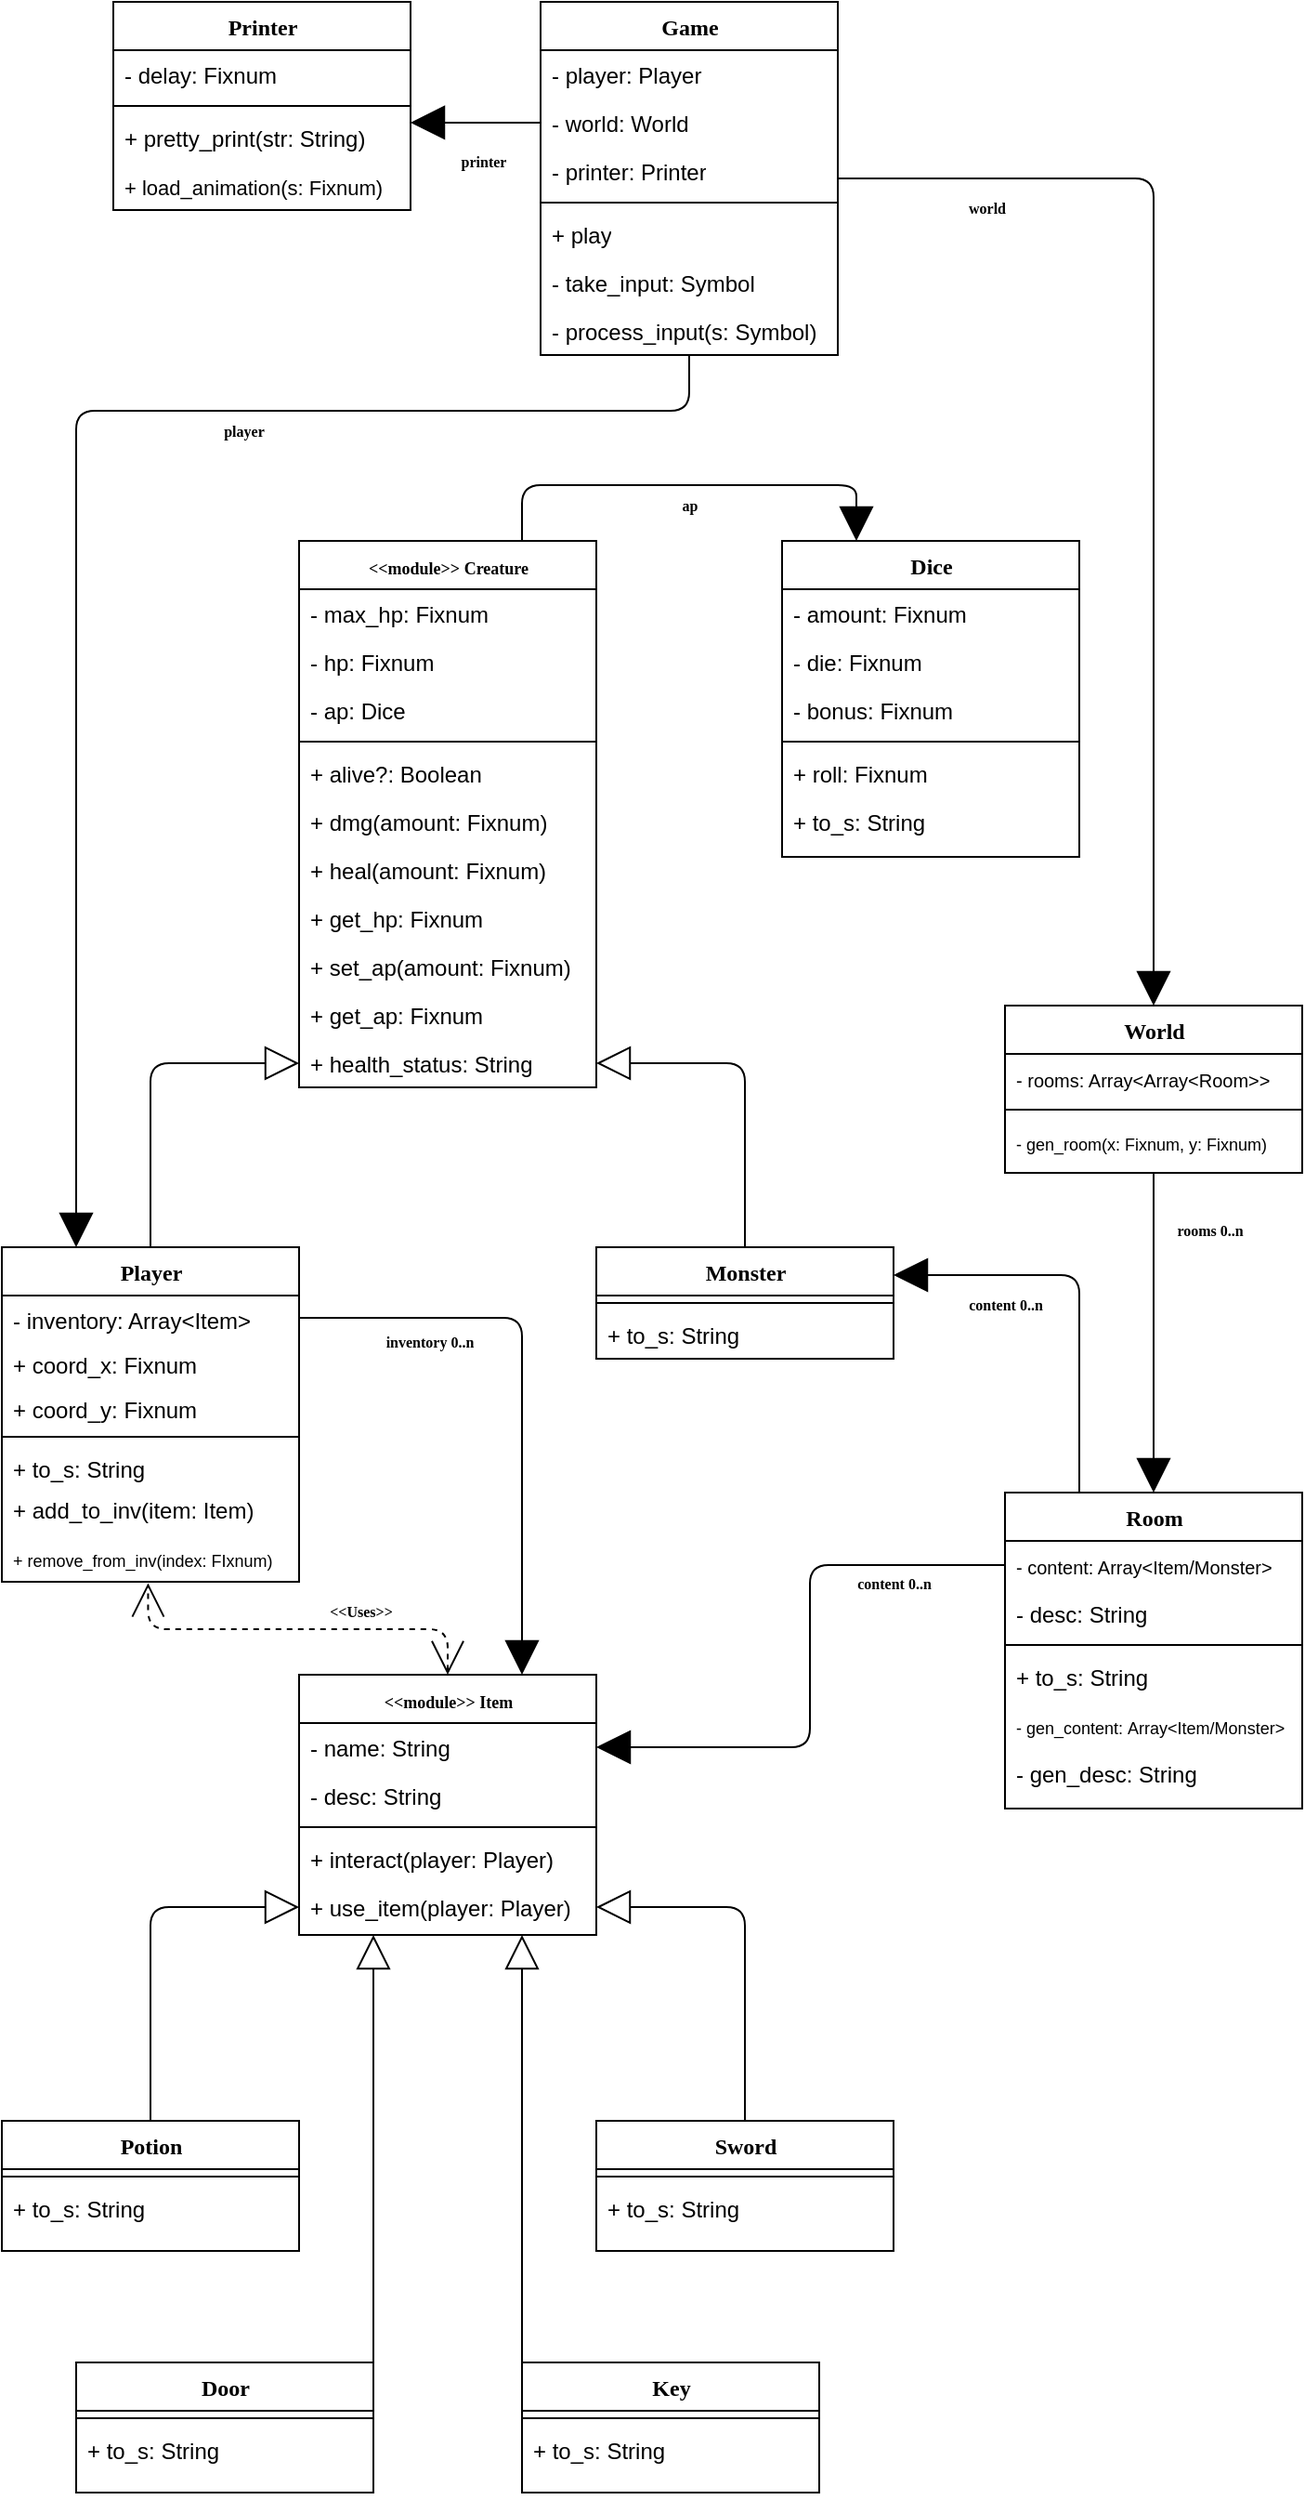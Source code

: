 <mxfile version="14.7.3" type="device"><diagram name="Page-1" id="9f46799a-70d6-7492-0946-bef42562c5a5"><mxGraphModel dx="716" dy="397" grid="1" gridSize="10" guides="1" tooltips="1" connect="1" arrows="1" fold="1" page="1" pageScale="1" pageWidth="1100" pageHeight="850" background="none" math="0" shadow="0"><root><mxCell id="0"/><mxCell id="1" parent="0"/><mxCell id="byfzOSUpxjj3p3bPX52r-161" value="&lt;font style=&quot;font-size: 8px&quot;&gt;&lt;b&gt;ap&lt;/b&gt;&lt;/font&gt;" style="edgeStyle=orthogonalEdgeStyle;orthogonalLoop=1;jettySize=auto;html=1;exitX=0.75;exitY=0;exitDx=0;exitDy=0;entryX=0.25;entryY=0;entryDx=0;entryDy=0;labelBackgroundColor=none;fontFamily=Verdana;fontSize=12;startFill=0;endArrow=block;endFill=1;startSize=8;endSize=16;" edge="1" parent="1" source="byfzOSUpxjj3p3bPX52r-2" target="byfzOSUpxjj3p3bPX52r-99"><mxGeometry y="-10" relative="1" as="geometry"><mxPoint as="offset"/></mxGeometry></mxCell><mxCell id="byfzOSUpxjj3p3bPX52r-2" value="&lt;font style=&quot;font-size: 9px&quot;&gt;&amp;lt;&amp;lt;module&amp;gt;&amp;gt; Creature&lt;/font&gt;" style="swimlane;html=1;fontStyle=1;align=center;verticalAlign=top;childLayout=stackLayout;horizontal=1;startSize=26;horizontalStack=0;resizeParent=1;resizeLast=0;collapsible=1;marginBottom=0;swimlaneFillColor=#ffffff;rounded=0;shadow=0;comic=0;labelBackgroundColor=none;strokeWidth=1;fillColor=none;fontFamily=Verdana;fontSize=12" vertex="1" parent="1"><mxGeometry x="370" y="890" width="160" height="294" as="geometry"><mxRectangle x="370" y="890" width="120" height="30" as="alternateBounds"/></mxGeometry></mxCell><mxCell id="byfzOSUpxjj3p3bPX52r-3" value="- max_hp: Fixnum" style="text;html=1;strokeColor=none;fillColor=none;align=left;verticalAlign=top;spacingLeft=4;spacingRight=4;whiteSpace=wrap;overflow=hidden;rotatable=0;points=[[0,0.5],[1,0.5]];portConstraint=eastwest;" vertex="1" parent="byfzOSUpxjj3p3bPX52r-2"><mxGeometry y="26" width="160" height="26" as="geometry"/></mxCell><mxCell id="byfzOSUpxjj3p3bPX52r-4" value="- hp: Fixnum" style="text;html=1;strokeColor=none;fillColor=none;align=left;verticalAlign=top;spacingLeft=4;spacingRight=4;whiteSpace=wrap;overflow=hidden;rotatable=0;points=[[0,0.5],[1,0.5]];portConstraint=eastwest;" vertex="1" parent="byfzOSUpxjj3p3bPX52r-2"><mxGeometry y="52" width="160" height="26" as="geometry"/></mxCell><mxCell id="byfzOSUpxjj3p3bPX52r-11" value="- ap: Dice" style="text;html=1;strokeColor=none;fillColor=none;align=left;verticalAlign=top;spacingLeft=4;spacingRight=4;whiteSpace=wrap;overflow=hidden;rotatable=0;points=[[0,0.5],[1,0.5]];portConstraint=eastwest;" vertex="1" parent="byfzOSUpxjj3p3bPX52r-2"><mxGeometry y="78" width="160" height="26" as="geometry"/></mxCell><mxCell id="byfzOSUpxjj3p3bPX52r-5" value="" style="line;html=1;strokeWidth=1;fillColor=none;align=left;verticalAlign=middle;spacingTop=-1;spacingLeft=3;spacingRight=3;rotatable=0;labelPosition=right;points=[];portConstraint=eastwest;" vertex="1" parent="byfzOSUpxjj3p3bPX52r-2"><mxGeometry y="104" width="160" height="8" as="geometry"/></mxCell><mxCell id="byfzOSUpxjj3p3bPX52r-6" value="+ alive?: Boolean" style="text;html=1;strokeColor=none;fillColor=none;align=left;verticalAlign=top;spacingLeft=4;spacingRight=4;whiteSpace=wrap;overflow=hidden;rotatable=0;points=[[0,0.5],[1,0.5]];portConstraint=eastwest;" vertex="1" parent="byfzOSUpxjj3p3bPX52r-2"><mxGeometry y="112" width="160" height="26" as="geometry"/></mxCell><mxCell id="byfzOSUpxjj3p3bPX52r-7" value="+ dmg(amount: Fixnum)" style="text;html=1;strokeColor=none;fillColor=none;align=left;verticalAlign=top;spacingLeft=4;spacingRight=4;whiteSpace=wrap;overflow=hidden;rotatable=0;points=[[0,0.5],[1,0.5]];portConstraint=eastwest;" vertex="1" parent="byfzOSUpxjj3p3bPX52r-2"><mxGeometry y="138" width="160" height="26" as="geometry"/></mxCell><mxCell id="byfzOSUpxjj3p3bPX52r-12" value="+ heal(amount: Fixnum)" style="text;html=1;strokeColor=none;fillColor=none;align=left;verticalAlign=top;spacingLeft=4;spacingRight=4;whiteSpace=wrap;overflow=hidden;rotatable=0;points=[[0,0.5],[1,0.5]];portConstraint=eastwest;" vertex="1" parent="byfzOSUpxjj3p3bPX52r-2"><mxGeometry y="164" width="160" height="26" as="geometry"/></mxCell><mxCell id="byfzOSUpxjj3p3bPX52r-13" value="+ get_hp: Fixnum" style="text;html=1;strokeColor=none;fillColor=none;align=left;verticalAlign=top;spacingLeft=4;spacingRight=4;whiteSpace=wrap;overflow=hidden;rotatable=0;points=[[0,0.5],[1,0.5]];portConstraint=eastwest;" vertex="1" parent="byfzOSUpxjj3p3bPX52r-2"><mxGeometry y="190" width="160" height="26" as="geometry"/></mxCell><mxCell id="byfzOSUpxjj3p3bPX52r-14" value="+ set_ap(amount: Fixnum)" style="text;html=1;strokeColor=none;fillColor=none;align=left;verticalAlign=top;spacingLeft=4;spacingRight=4;whiteSpace=wrap;overflow=hidden;rotatable=0;points=[[0,0.5],[1,0.5]];portConstraint=eastwest;" vertex="1" parent="byfzOSUpxjj3p3bPX52r-2"><mxGeometry y="216" width="160" height="26" as="geometry"/></mxCell><mxCell id="byfzOSUpxjj3p3bPX52r-15" value="+ get_ap: Fixnum" style="text;html=1;strokeColor=none;fillColor=none;align=left;verticalAlign=top;spacingLeft=4;spacingRight=4;whiteSpace=wrap;overflow=hidden;rotatable=0;points=[[0,0.5],[1,0.5]];portConstraint=eastwest;" vertex="1" parent="byfzOSUpxjj3p3bPX52r-2"><mxGeometry y="242" width="160" height="26" as="geometry"/></mxCell><mxCell id="byfzOSUpxjj3p3bPX52r-16" value="+ health_status: String" style="text;html=1;strokeColor=none;fillColor=none;align=left;verticalAlign=top;spacingLeft=4;spacingRight=4;whiteSpace=wrap;overflow=hidden;rotatable=0;points=[[0,0.5],[1,0.5]];portConstraint=eastwest;" vertex="1" parent="byfzOSUpxjj3p3bPX52r-2"><mxGeometry y="268" width="160" height="26" as="geometry"/></mxCell><mxCell id="byfzOSUpxjj3p3bPX52r-54" style="edgeStyle=orthogonalEdgeStyle;orthogonalLoop=1;jettySize=auto;html=1;exitX=0.5;exitY=0;exitDx=0;exitDy=0;entryX=0;entryY=0.5;entryDx=0;entryDy=0;labelBackgroundColor=none;fontFamily=Verdana;fontSize=12;startFill=0;endArrow=block;endFill=0;startSize=8;endSize=16;" edge="1" parent="1" source="byfzOSUpxjj3p3bPX52r-44" target="byfzOSUpxjj3p3bPX52r-16"><mxGeometry relative="1" as="geometry"/></mxCell><mxCell id="byfzOSUpxjj3p3bPX52r-44" value="Player" style="swimlane;html=1;fontStyle=1;align=center;verticalAlign=top;childLayout=stackLayout;horizontal=1;startSize=26;horizontalStack=0;resizeParent=1;resizeLast=0;collapsible=1;marginBottom=0;swimlaneFillColor=#ffffff;rounded=0;shadow=0;comic=0;labelBackgroundColor=none;strokeWidth=1;fillColor=none;fontFamily=Verdana;fontSize=12" vertex="1" parent="1"><mxGeometry x="210" y="1270" width="160" height="180" as="geometry"><mxRectangle x="210" y="1270" width="110" height="26" as="alternateBounds"/></mxGeometry></mxCell><mxCell id="byfzOSUpxjj3p3bPX52r-95" value="- inventory: Array&amp;lt;Item&amp;gt;" style="text;html=1;strokeColor=none;fillColor=none;align=left;verticalAlign=top;spacingLeft=4;spacingRight=4;whiteSpace=wrap;overflow=hidden;rotatable=0;points=[[0,0.5],[1,0.5]];portConstraint=eastwest;" vertex="1" parent="byfzOSUpxjj3p3bPX52r-44"><mxGeometry y="26" width="160" height="24" as="geometry"/></mxCell><mxCell id="byfzOSUpxjj3p3bPX52r-150" value="+ coord_x: Fixnum" style="text;html=1;strokeColor=none;fillColor=none;align=left;verticalAlign=top;spacingLeft=4;spacingRight=4;whiteSpace=wrap;overflow=hidden;rotatable=0;points=[[0,0.5],[1,0.5]];portConstraint=eastwest;" vertex="1" parent="byfzOSUpxjj3p3bPX52r-44"><mxGeometry y="50" width="160" height="24" as="geometry"/></mxCell><mxCell id="byfzOSUpxjj3p3bPX52r-151" value="+ coord_y: Fixnum" style="text;html=1;strokeColor=none;fillColor=none;align=left;verticalAlign=top;spacingLeft=4;spacingRight=4;whiteSpace=wrap;overflow=hidden;rotatable=0;points=[[0,0.5],[1,0.5]];portConstraint=eastwest;" vertex="1" parent="byfzOSUpxjj3p3bPX52r-44"><mxGeometry y="74" width="160" height="24" as="geometry"/></mxCell><mxCell id="byfzOSUpxjj3p3bPX52r-49" value="" style="line;html=1;strokeWidth=1;fillColor=none;align=left;verticalAlign=middle;spacingTop=-1;spacingLeft=3;spacingRight=3;rotatable=0;labelPosition=right;points=[];portConstraint=eastwest;" vertex="1" parent="byfzOSUpxjj3p3bPX52r-44"><mxGeometry y="98" width="160" height="8" as="geometry"/></mxCell><mxCell id="byfzOSUpxjj3p3bPX52r-50" value="+ to_s: String" style="text;html=1;strokeColor=none;fillColor=none;align=left;verticalAlign=top;spacingLeft=4;spacingRight=4;whiteSpace=wrap;overflow=hidden;rotatable=0;points=[[0,0.5],[1,0.5]];portConstraint=eastwest;" vertex="1" parent="byfzOSUpxjj3p3bPX52r-44"><mxGeometry y="106" width="160" height="22" as="geometry"/></mxCell><mxCell id="byfzOSUpxjj3p3bPX52r-93" value="+ add_to_inv(item: Item)" style="text;html=1;strokeColor=none;fillColor=none;align=left;verticalAlign=top;spacingLeft=4;spacingRight=4;whiteSpace=wrap;overflow=hidden;rotatable=0;points=[[0,0.5],[1,0.5]];portConstraint=eastwest;" vertex="1" parent="byfzOSUpxjj3p3bPX52r-44"><mxGeometry y="128" width="160" height="26" as="geometry"/></mxCell><mxCell id="byfzOSUpxjj3p3bPX52r-96" value="&lt;font style=&quot;font-size: 9px&quot;&gt;+ remove_from_inv(index: FIxnum)&lt;/font&gt;" style="text;html=1;strokeColor=none;fillColor=none;align=left;verticalAlign=top;spacingLeft=4;spacingRight=4;whiteSpace=wrap;overflow=hidden;rotatable=0;points=[[0,0.5],[1,0.5]];portConstraint=eastwest;" vertex="1" parent="byfzOSUpxjj3p3bPX52r-44"><mxGeometry y="154" width="160" height="26" as="geometry"/></mxCell><mxCell id="byfzOSUpxjj3p3bPX52r-56" style="edgeStyle=orthogonalEdgeStyle;orthogonalLoop=1;jettySize=auto;html=1;exitX=0.5;exitY=0;exitDx=0;exitDy=0;entryX=1;entryY=0.5;entryDx=0;entryDy=0;labelBackgroundColor=none;fontFamily=Verdana;fontSize=12;startFill=0;endArrow=block;endFill=0;startSize=8;endSize=16;" edge="1" parent="1" source="byfzOSUpxjj3p3bPX52r-51" target="byfzOSUpxjj3p3bPX52r-16"><mxGeometry relative="1" as="geometry"/></mxCell><mxCell id="byfzOSUpxjj3p3bPX52r-51" value="Monster" style="swimlane;html=1;fontStyle=1;align=center;verticalAlign=top;childLayout=stackLayout;horizontal=1;startSize=26;horizontalStack=0;resizeParent=1;resizeLast=0;collapsible=1;marginBottom=0;swimlaneFillColor=#ffffff;rounded=0;shadow=0;comic=0;labelBackgroundColor=none;strokeWidth=1;fillColor=none;fontFamily=Verdana;fontSize=12" vertex="1" parent="1"><mxGeometry x="530" y="1270" width="160" height="60" as="geometry"><mxRectangle x="530" y="1270" width="110" height="26" as="alternateBounds"/></mxGeometry></mxCell><mxCell id="byfzOSUpxjj3p3bPX52r-52" value="" style="line;html=1;strokeWidth=1;fillColor=none;align=left;verticalAlign=middle;spacingTop=-1;spacingLeft=3;spacingRight=3;rotatable=0;labelPosition=right;points=[];portConstraint=eastwest;" vertex="1" parent="byfzOSUpxjj3p3bPX52r-51"><mxGeometry y="26" width="160" height="8" as="geometry"/></mxCell><mxCell id="byfzOSUpxjj3p3bPX52r-53" value="+ to_s: String" style="text;html=1;strokeColor=none;fillColor=none;align=left;verticalAlign=top;spacingLeft=4;spacingRight=4;whiteSpace=wrap;overflow=hidden;rotatable=0;points=[[0,0.5],[1,0.5]];portConstraint=eastwest;" vertex="1" parent="byfzOSUpxjj3p3bPX52r-51"><mxGeometry y="34" width="160" height="26" as="geometry"/></mxCell><mxCell id="byfzOSUpxjj3p3bPX52r-98" value="&lt;b&gt;&lt;font style=&quot;font-size: 8px&quot;&gt;&amp;lt;&amp;lt;Uses&amp;gt;&amp;gt;&lt;/font&gt;&lt;/b&gt;" style="edgeStyle=elbowEdgeStyle;orthogonalLoop=1;jettySize=auto;elbow=vertical;html=1;exitX=0.5;exitY=0;exitDx=0;exitDy=0;entryX=0.492;entryY=1.027;entryDx=0;entryDy=0;entryPerimeter=0;dashed=1;labelBackgroundColor=none;fontFamily=Verdana;fontSize=12;startArrow=open;startFill=0;endArrow=open;endFill=0;startSize=16;endSize=16;" edge="1" parent="1" source="byfzOSUpxjj3p3bPX52r-58" target="byfzOSUpxjj3p3bPX52r-96"><mxGeometry x="-0.314" y="-11" relative="1" as="geometry"><mxPoint as="offset"/></mxGeometry></mxCell><mxCell id="byfzOSUpxjj3p3bPX52r-58" value="&lt;font style=&quot;font-size: 9px&quot;&gt;&amp;lt;&amp;lt;module&amp;gt;&amp;gt; Item&lt;/font&gt;" style="swimlane;html=1;fontStyle=1;align=center;verticalAlign=top;childLayout=stackLayout;horizontal=1;startSize=26;horizontalStack=0;resizeParent=1;resizeLast=0;collapsible=1;marginBottom=0;swimlaneFillColor=#ffffff;rounded=0;shadow=0;comic=0;labelBackgroundColor=none;strokeWidth=1;fillColor=none;fontFamily=Verdana;fontSize=12" vertex="1" parent="1"><mxGeometry x="370" y="1500" width="160" height="140" as="geometry"><mxRectangle x="370" y="1500" width="120" height="30" as="alternateBounds"/></mxGeometry></mxCell><mxCell id="byfzOSUpxjj3p3bPX52r-59" value="- name: String" style="text;html=1;strokeColor=none;fillColor=none;align=left;verticalAlign=top;spacingLeft=4;spacingRight=4;whiteSpace=wrap;overflow=hidden;rotatable=0;points=[[0,0.5],[1,0.5]];portConstraint=eastwest;" vertex="1" parent="byfzOSUpxjj3p3bPX52r-58"><mxGeometry y="26" width="160" height="26" as="geometry"/></mxCell><mxCell id="byfzOSUpxjj3p3bPX52r-60" value="- desc: String" style="text;html=1;strokeColor=none;fillColor=none;align=left;verticalAlign=top;spacingLeft=4;spacingRight=4;whiteSpace=wrap;overflow=hidden;rotatable=0;points=[[0,0.5],[1,0.5]];portConstraint=eastwest;" vertex="1" parent="byfzOSUpxjj3p3bPX52r-58"><mxGeometry y="52" width="160" height="26" as="geometry"/></mxCell><mxCell id="byfzOSUpxjj3p3bPX52r-62" value="" style="line;html=1;strokeWidth=1;fillColor=none;align=left;verticalAlign=middle;spacingTop=-1;spacingLeft=3;spacingRight=3;rotatable=0;labelPosition=right;points=[];portConstraint=eastwest;" vertex="1" parent="byfzOSUpxjj3p3bPX52r-58"><mxGeometry y="78" width="160" height="8" as="geometry"/></mxCell><mxCell id="byfzOSUpxjj3p3bPX52r-63" value="+ interact(player: Player)" style="text;html=1;strokeColor=none;fillColor=none;align=left;verticalAlign=top;spacingLeft=4;spacingRight=4;whiteSpace=wrap;overflow=hidden;rotatable=0;points=[[0,0.5],[1,0.5]];portConstraint=eastwest;" vertex="1" parent="byfzOSUpxjj3p3bPX52r-58"><mxGeometry y="86" width="160" height="26" as="geometry"/></mxCell><mxCell id="byfzOSUpxjj3p3bPX52r-64" value="+ use_item(player: Player)" style="text;html=1;strokeColor=none;fillColor=none;align=left;verticalAlign=top;spacingLeft=4;spacingRight=4;whiteSpace=wrap;overflow=hidden;rotatable=0;points=[[0,0.5],[1,0.5]];portConstraint=eastwest;" vertex="1" parent="byfzOSUpxjj3p3bPX52r-58"><mxGeometry y="112" width="160" height="26" as="geometry"/></mxCell><mxCell id="byfzOSUpxjj3p3bPX52r-79" style="edgeStyle=orthogonalEdgeStyle;orthogonalLoop=1;jettySize=auto;html=1;exitX=0.5;exitY=0;exitDx=0;exitDy=0;entryX=0;entryY=0.5;entryDx=0;entryDy=0;labelBackgroundColor=none;fontFamily=Verdana;fontSize=12;startFill=0;endArrow=block;endFill=0;startSize=8;endSize=16;" edge="1" parent="1" source="byfzOSUpxjj3p3bPX52r-71" target="byfzOSUpxjj3p3bPX52r-64"><mxGeometry relative="1" as="geometry"/></mxCell><mxCell id="byfzOSUpxjj3p3bPX52r-71" value="Potion" style="swimlane;html=1;fontStyle=1;align=center;verticalAlign=top;childLayout=stackLayout;horizontal=1;startSize=26;horizontalStack=0;resizeParent=1;resizeLast=0;collapsible=1;marginBottom=0;swimlaneFillColor=#ffffff;rounded=0;shadow=0;comic=0;labelBackgroundColor=none;strokeWidth=1;fillColor=none;fontFamily=Verdana;fontSize=12" vertex="1" parent="1"><mxGeometry x="210" y="1740" width="160" height="70" as="geometry"><mxRectangle x="210" y="1740" width="110" height="26" as="alternateBounds"/></mxGeometry></mxCell><mxCell id="byfzOSUpxjj3p3bPX52r-72" value="" style="line;html=1;strokeWidth=1;fillColor=none;align=left;verticalAlign=middle;spacingTop=-1;spacingLeft=3;spacingRight=3;rotatable=0;labelPosition=right;points=[];portConstraint=eastwest;" vertex="1" parent="byfzOSUpxjj3p3bPX52r-71"><mxGeometry y="26" width="160" height="8" as="geometry"/></mxCell><mxCell id="byfzOSUpxjj3p3bPX52r-73" value="+ to_s: String" style="text;html=1;strokeColor=none;fillColor=none;align=left;verticalAlign=top;spacingLeft=4;spacingRight=4;whiteSpace=wrap;overflow=hidden;rotatable=0;points=[[0,0.5],[1,0.5]];portConstraint=eastwest;" vertex="1" parent="byfzOSUpxjj3p3bPX52r-71"><mxGeometry y="34" width="160" height="36" as="geometry"/></mxCell><mxCell id="byfzOSUpxjj3p3bPX52r-80" style="edgeStyle=orthogonalEdgeStyle;orthogonalLoop=1;jettySize=auto;html=1;exitX=0.5;exitY=0;exitDx=0;exitDy=0;entryX=1;entryY=0.5;entryDx=0;entryDy=0;labelBackgroundColor=none;fontFamily=Verdana;fontSize=12;startFill=0;endArrow=block;endFill=0;startSize=8;endSize=16;" edge="1" parent="1" source="byfzOSUpxjj3p3bPX52r-75" target="byfzOSUpxjj3p3bPX52r-64"><mxGeometry relative="1" as="geometry"/></mxCell><mxCell id="byfzOSUpxjj3p3bPX52r-75" value="Sword" style="swimlane;html=1;fontStyle=1;align=center;verticalAlign=top;childLayout=stackLayout;horizontal=1;startSize=26;horizontalStack=0;resizeParent=1;resizeLast=0;collapsible=1;marginBottom=0;swimlaneFillColor=#ffffff;rounded=0;shadow=0;comic=0;labelBackgroundColor=none;strokeWidth=1;fillColor=none;fontFamily=Verdana;fontSize=12" vertex="1" parent="1"><mxGeometry x="530" y="1740" width="160" height="70" as="geometry"><mxRectangle x="530" y="1740" width="110" height="26" as="alternateBounds"/></mxGeometry></mxCell><mxCell id="byfzOSUpxjj3p3bPX52r-76" value="" style="line;html=1;strokeWidth=1;fillColor=none;align=left;verticalAlign=middle;spacingTop=-1;spacingLeft=3;spacingRight=3;rotatable=0;labelPosition=right;points=[];portConstraint=eastwest;" vertex="1" parent="byfzOSUpxjj3p3bPX52r-75"><mxGeometry y="26" width="160" height="8" as="geometry"/></mxCell><mxCell id="byfzOSUpxjj3p3bPX52r-77" value="+ to_s: String" style="text;html=1;strokeColor=none;fillColor=none;align=left;verticalAlign=top;spacingLeft=4;spacingRight=4;whiteSpace=wrap;overflow=hidden;rotatable=0;points=[[0,0.5],[1,0.5]];portConstraint=eastwest;" vertex="1" parent="byfzOSUpxjj3p3bPX52r-75"><mxGeometry y="34" width="160" height="36" as="geometry"/></mxCell><mxCell id="byfzOSUpxjj3p3bPX52r-99" value="&lt;font style=&quot;font-size: 12px&quot;&gt;Dice&lt;/font&gt;" style="swimlane;html=1;fontStyle=1;align=center;verticalAlign=top;childLayout=stackLayout;horizontal=1;startSize=26;horizontalStack=0;resizeParent=1;resizeLast=0;collapsible=1;marginBottom=0;swimlaneFillColor=#ffffff;rounded=0;shadow=0;comic=0;labelBackgroundColor=none;strokeWidth=1;fillColor=none;fontFamily=Verdana;fontSize=12" vertex="1" parent="1"><mxGeometry x="630" y="890" width="160" height="170" as="geometry"><mxRectangle x="630" y="890" width="120" height="30" as="alternateBounds"/></mxGeometry></mxCell><mxCell id="byfzOSUpxjj3p3bPX52r-100" value="- amount: Fixnum" style="text;html=1;strokeColor=none;fillColor=none;align=left;verticalAlign=top;spacingLeft=4;spacingRight=4;whiteSpace=wrap;overflow=hidden;rotatable=0;points=[[0,0.5],[1,0.5]];portConstraint=eastwest;" vertex="1" parent="byfzOSUpxjj3p3bPX52r-99"><mxGeometry y="26" width="160" height="26" as="geometry"/></mxCell><mxCell id="byfzOSUpxjj3p3bPX52r-101" value="- die: Fixnum" style="text;html=1;strokeColor=none;fillColor=none;align=left;verticalAlign=top;spacingLeft=4;spacingRight=4;whiteSpace=wrap;overflow=hidden;rotatable=0;points=[[0,0.5],[1,0.5]];portConstraint=eastwest;" vertex="1" parent="byfzOSUpxjj3p3bPX52r-99"><mxGeometry y="52" width="160" height="26" as="geometry"/></mxCell><mxCell id="byfzOSUpxjj3p3bPX52r-102" value="- bonus: Fixnum" style="text;html=1;strokeColor=none;fillColor=none;align=left;verticalAlign=top;spacingLeft=4;spacingRight=4;whiteSpace=wrap;overflow=hidden;rotatable=0;points=[[0,0.5],[1,0.5]];portConstraint=eastwest;" vertex="1" parent="byfzOSUpxjj3p3bPX52r-99"><mxGeometry y="78" width="160" height="26" as="geometry"/></mxCell><mxCell id="byfzOSUpxjj3p3bPX52r-103" value="" style="line;html=1;strokeWidth=1;fillColor=none;align=left;verticalAlign=middle;spacingTop=-1;spacingLeft=3;spacingRight=3;rotatable=0;labelPosition=right;points=[];portConstraint=eastwest;" vertex="1" parent="byfzOSUpxjj3p3bPX52r-99"><mxGeometry y="104" width="160" height="8" as="geometry"/></mxCell><mxCell id="byfzOSUpxjj3p3bPX52r-104" value="+ roll: Fixnum" style="text;html=1;strokeColor=none;fillColor=none;align=left;verticalAlign=top;spacingLeft=4;spacingRight=4;whiteSpace=wrap;overflow=hidden;rotatable=0;points=[[0,0.5],[1,0.5]];portConstraint=eastwest;" vertex="1" parent="byfzOSUpxjj3p3bPX52r-99"><mxGeometry y="112" width="160" height="26" as="geometry"/></mxCell><mxCell id="byfzOSUpxjj3p3bPX52r-105" value="+ to_s: String" style="text;html=1;strokeColor=none;fillColor=none;align=left;verticalAlign=top;spacingLeft=4;spacingRight=4;whiteSpace=wrap;overflow=hidden;rotatable=0;points=[[0,0.5],[1,0.5]];portConstraint=eastwest;" vertex="1" parent="byfzOSUpxjj3p3bPX52r-99"><mxGeometry y="138" width="160" height="26" as="geometry"/></mxCell><mxCell id="byfzOSUpxjj3p3bPX52r-116" value="&lt;font style=&quot;font-size: 8px&quot;&gt;&lt;b&gt;inventory 0..n&lt;/b&gt;&lt;/font&gt;" style="edgeStyle=orthogonalEdgeStyle;orthogonalLoop=1;jettySize=auto;html=1;exitX=1;exitY=0.5;exitDx=0;exitDy=0;entryX=0.75;entryY=0;entryDx=0;entryDy=0;labelBackgroundColor=none;fontFamily=Verdana;fontSize=12;startFill=0;endArrow=block;endFill=1;startSize=8;endSize=16;" edge="1" parent="1" source="byfzOSUpxjj3p3bPX52r-95" target="byfzOSUpxjj3p3bPX52r-58"><mxGeometry x="-0.551" y="-12" relative="1" as="geometry"><mxPoint as="offset"/></mxGeometry></mxCell><mxCell id="byfzOSUpxjj3p3bPX52r-125" value="&lt;b&gt;&lt;font style=&quot;font-size: 8px&quot;&gt;content 0..n&lt;/font&gt;&lt;/b&gt;" style="edgeStyle=orthogonalEdgeStyle;orthogonalLoop=1;jettySize=auto;html=1;exitX=0.25;exitY=0;exitDx=0;exitDy=0;entryX=1;entryY=0.25;entryDx=0;entryDy=0;labelBackgroundColor=none;fontFamily=Verdana;fontSize=12;startFill=0;endArrow=block;endFill=1;startSize=8;endSize=16;" edge="1" parent="1" source="byfzOSUpxjj3p3bPX52r-117" target="byfzOSUpxjj3p3bPX52r-51"><mxGeometry x="0.447" y="15" relative="1" as="geometry"><mxPoint as="offset"/></mxGeometry></mxCell><mxCell id="byfzOSUpxjj3p3bPX52r-117" value="&lt;font style=&quot;font-size: 12px&quot;&gt;Room&lt;/font&gt;" style="swimlane;html=1;fontStyle=1;align=center;verticalAlign=top;childLayout=stackLayout;horizontal=1;startSize=26;horizontalStack=0;resizeParent=1;resizeLast=0;collapsible=1;marginBottom=0;swimlaneFillColor=#ffffff;rounded=0;shadow=0;comic=0;labelBackgroundColor=none;strokeWidth=1;fillColor=none;fontFamily=Verdana;fontSize=12" vertex="1" parent="1"><mxGeometry x="750" y="1402" width="160" height="170" as="geometry"><mxRectangle x="750" y="1402" width="120" height="30" as="alternateBounds"/></mxGeometry></mxCell><mxCell id="byfzOSUpxjj3p3bPX52r-118" value="&lt;font style=&quot;font-size: 10px&quot;&gt;- content: Array&amp;lt;Item/Monster&amp;gt;&lt;/font&gt;" style="text;html=1;strokeColor=none;fillColor=none;align=left;verticalAlign=top;spacingLeft=4;spacingRight=4;whiteSpace=wrap;overflow=hidden;rotatable=0;points=[[0,0.5],[1,0.5]];portConstraint=eastwest;" vertex="1" parent="byfzOSUpxjj3p3bPX52r-117"><mxGeometry y="26" width="160" height="26" as="geometry"/></mxCell><mxCell id="byfzOSUpxjj3p3bPX52r-119" value="- desc: String" style="text;html=1;strokeColor=none;fillColor=none;align=left;verticalAlign=top;spacingLeft=4;spacingRight=4;whiteSpace=wrap;overflow=hidden;rotatable=0;points=[[0,0.5],[1,0.5]];portConstraint=eastwest;" vertex="1" parent="byfzOSUpxjj3p3bPX52r-117"><mxGeometry y="52" width="160" height="26" as="geometry"/></mxCell><mxCell id="byfzOSUpxjj3p3bPX52r-121" value="" style="line;html=1;strokeWidth=1;fillColor=none;align=left;verticalAlign=middle;spacingTop=-1;spacingLeft=3;spacingRight=3;rotatable=0;labelPosition=right;points=[];portConstraint=eastwest;" vertex="1" parent="byfzOSUpxjj3p3bPX52r-117"><mxGeometry y="78" width="160" height="8" as="geometry"/></mxCell><mxCell id="byfzOSUpxjj3p3bPX52r-122" value="+ to_s: String" style="text;html=1;strokeColor=none;fillColor=none;align=left;verticalAlign=top;spacingLeft=4;spacingRight=4;whiteSpace=wrap;overflow=hidden;rotatable=0;points=[[0,0.5],[1,0.5]];portConstraint=eastwest;" vertex="1" parent="byfzOSUpxjj3p3bPX52r-117"><mxGeometry y="86" width="160" height="26" as="geometry"/></mxCell><mxCell id="byfzOSUpxjj3p3bPX52r-123" value="&lt;font style=&quot;font-size: 9px&quot;&gt;- gen_content:&amp;nbsp;Array&amp;lt;Item/Monster&amp;gt;&lt;/font&gt;" style="text;html=1;strokeColor=none;fillColor=none;align=left;verticalAlign=top;spacingLeft=4;spacingRight=4;whiteSpace=wrap;overflow=hidden;rotatable=0;points=[[0,0.5],[1,0.5]];portConstraint=eastwest;" vertex="1" parent="byfzOSUpxjj3p3bPX52r-117"><mxGeometry y="112" width="160" height="26" as="geometry"/></mxCell><mxCell id="byfzOSUpxjj3p3bPX52r-124" value="- gen_desc: String" style="text;html=1;strokeColor=none;fillColor=none;align=left;verticalAlign=top;spacingLeft=4;spacingRight=4;whiteSpace=wrap;overflow=hidden;rotatable=0;points=[[0,0.5],[1,0.5]];portConstraint=eastwest;" vertex="1" parent="byfzOSUpxjj3p3bPX52r-117"><mxGeometry y="138" width="160" height="26" as="geometry"/></mxCell><mxCell id="byfzOSUpxjj3p3bPX52r-126" value="&lt;font style=&quot;font-size: 8px&quot;&gt;&lt;b&gt;content 0..n&lt;/b&gt;&lt;/font&gt;" style="edgeStyle=orthogonalEdgeStyle;orthogonalLoop=1;jettySize=auto;html=1;exitX=0;exitY=0.5;exitDx=0;exitDy=0;entryX=1;entryY=0.5;entryDx=0;entryDy=0;labelBackgroundColor=none;fontFamily=Verdana;fontSize=12;startFill=0;endArrow=block;endFill=1;startSize=8;endSize=16;" edge="1" parent="1" source="byfzOSUpxjj3p3bPX52r-118" target="byfzOSUpxjj3p3bPX52r-59"><mxGeometry x="-0.623" y="9" relative="1" as="geometry"><mxPoint as="offset"/></mxGeometry></mxCell><mxCell id="byfzOSUpxjj3p3bPX52r-134" style="edgeStyle=orthogonalEdgeStyle;orthogonalLoop=1;jettySize=auto;html=1;entryX=0.5;entryY=0;entryDx=0;entryDy=0;labelBackgroundColor=none;fontFamily=Verdana;fontSize=12;startFill=0;endArrow=block;endFill=1;startSize=8;endSize=16;" edge="1" parent="1" source="byfzOSUpxjj3p3bPX52r-127" target="byfzOSUpxjj3p3bPX52r-117"><mxGeometry relative="1" as="geometry"/></mxCell><mxCell id="byfzOSUpxjj3p3bPX52r-135" value="&lt;b&gt;&lt;font style=&quot;font-size: 8px&quot;&gt;rooms 0..n&lt;/font&gt;&lt;/b&gt;" style="edgeLabel;html=1;align=center;verticalAlign=middle;resizable=0;points=[];fontSize=12;fontFamily=Verdana;" vertex="1" connectable="0" parent="byfzOSUpxjj3p3bPX52r-134"><mxGeometry x="-0.658" y="1" relative="1" as="geometry"><mxPoint x="29" as="offset"/></mxGeometry></mxCell><mxCell id="byfzOSUpxjj3p3bPX52r-127" value="&lt;font style=&quot;font-size: 12px&quot;&gt;World&lt;/font&gt;" style="swimlane;html=1;fontStyle=1;align=center;verticalAlign=top;childLayout=stackLayout;horizontal=1;startSize=26;horizontalStack=0;resizeParent=1;resizeLast=0;collapsible=1;marginBottom=0;swimlaneFillColor=#ffffff;rounded=0;shadow=0;comic=0;labelBackgroundColor=none;strokeWidth=1;fillColor=none;fontFamily=Verdana;fontSize=12" vertex="1" parent="1"><mxGeometry x="750" y="1140" width="160" height="90" as="geometry"><mxRectangle x="750" y="1140" width="120" height="30" as="alternateBounds"/></mxGeometry></mxCell><mxCell id="byfzOSUpxjj3p3bPX52r-128" value="&lt;font style=&quot;font-size: 10px&quot;&gt;- rooms: Array&amp;lt;Array&amp;lt;Room&amp;gt;&amp;gt;&lt;/font&gt;" style="text;html=1;strokeColor=none;fillColor=none;align=left;verticalAlign=top;spacingLeft=4;spacingRight=4;whiteSpace=wrap;overflow=hidden;rotatable=0;points=[[0,0.5],[1,0.5]];portConstraint=eastwest;" vertex="1" parent="byfzOSUpxjj3p3bPX52r-127"><mxGeometry y="26" width="160" height="26" as="geometry"/></mxCell><mxCell id="byfzOSUpxjj3p3bPX52r-130" value="" style="line;html=1;strokeWidth=1;fillColor=none;align=left;verticalAlign=middle;spacingTop=-1;spacingLeft=3;spacingRight=3;rotatable=0;labelPosition=right;points=[];portConstraint=eastwest;" vertex="1" parent="byfzOSUpxjj3p3bPX52r-127"><mxGeometry y="52" width="160" height="8" as="geometry"/></mxCell><mxCell id="byfzOSUpxjj3p3bPX52r-132" value="&lt;font style=&quot;font-size: 9px&quot;&gt;- gen_room(x: Fixnum, y: Fixnum)&lt;/font&gt;" style="text;html=1;strokeColor=none;fillColor=none;align=left;verticalAlign=top;spacingLeft=4;spacingRight=4;whiteSpace=wrap;overflow=hidden;rotatable=0;points=[[0,0.5],[1,0.5]];portConstraint=eastwest;" vertex="1" parent="byfzOSUpxjj3p3bPX52r-127"><mxGeometry y="60" width="160" height="26" as="geometry"/></mxCell><mxCell id="byfzOSUpxjj3p3bPX52r-166" value="&lt;font style=&quot;font-size: 8px&quot;&gt;&lt;b&gt;player&lt;/b&gt;&lt;/font&gt;" style="edgeStyle=orthogonalEdgeStyle;orthogonalLoop=1;jettySize=auto;html=1;entryX=0.25;entryY=0;entryDx=0;entryDy=0;labelBackgroundColor=none;fontFamily=Verdana;fontSize=12;startFill=0;endArrow=block;endFill=1;startSize=8;endSize=16;" edge="1" parent="1" source="byfzOSUpxjj3p3bPX52r-139" target="byfzOSUpxjj3p3bPX52r-44"><mxGeometry x="-0.333" y="10" relative="1" as="geometry"><Array as="points"><mxPoint x="580" y="820"/><mxPoint x="250" y="820"/></Array><mxPoint as="offset"/></mxGeometry></mxCell><mxCell id="byfzOSUpxjj3p3bPX52r-167" value="&lt;font style=&quot;font-size: 8px&quot;&gt;&lt;b&gt;world&lt;/b&gt;&lt;/font&gt;" style="edgeStyle=orthogonalEdgeStyle;orthogonalLoop=1;jettySize=auto;html=1;labelBackgroundColor=none;fontFamily=Verdana;fontSize=12;startFill=0;endArrow=block;endFill=1;startSize=8;endSize=16;" edge="1" parent="1" source="byfzOSUpxjj3p3bPX52r-139" target="byfzOSUpxjj3p3bPX52r-127"><mxGeometry x="-0.74" y="-15" relative="1" as="geometry"><mxPoint as="offset"/></mxGeometry></mxCell><mxCell id="byfzOSUpxjj3p3bPX52r-139" value="&lt;font style=&quot;font-size: 12px&quot;&gt;Game&lt;/font&gt;" style="swimlane;html=1;fontStyle=1;align=center;verticalAlign=top;childLayout=stackLayout;horizontal=1;startSize=26;horizontalStack=0;resizeParent=1;resizeLast=0;collapsible=1;marginBottom=0;swimlaneFillColor=#ffffff;rounded=0;shadow=0;comic=0;labelBackgroundColor=none;strokeWidth=1;fillColor=none;fontFamily=Verdana;fontSize=12" vertex="1" parent="1"><mxGeometry x="500" y="600" width="160" height="190" as="geometry"><mxRectangle x="500" y="600" width="120" height="30" as="alternateBounds"/></mxGeometry></mxCell><mxCell id="byfzOSUpxjj3p3bPX52r-140" value="- player: Player" style="text;html=1;strokeColor=none;fillColor=none;align=left;verticalAlign=top;spacingLeft=4;spacingRight=4;whiteSpace=wrap;overflow=hidden;rotatable=0;points=[[0,0.5],[1,0.5]];portConstraint=eastwest;" vertex="1" parent="byfzOSUpxjj3p3bPX52r-139"><mxGeometry y="26" width="160" height="26" as="geometry"/></mxCell><mxCell id="byfzOSUpxjj3p3bPX52r-141" value="- world: World" style="text;html=1;strokeColor=none;fillColor=none;align=left;verticalAlign=top;spacingLeft=4;spacingRight=4;whiteSpace=wrap;overflow=hidden;rotatable=0;points=[[0,0.5],[1,0.5]];portConstraint=eastwest;" vertex="1" parent="byfzOSUpxjj3p3bPX52r-139"><mxGeometry y="52" width="160" height="26" as="geometry"/></mxCell><mxCell id="byfzOSUpxjj3p3bPX52r-142" value="- printer: Printer" style="text;html=1;strokeColor=none;fillColor=none;align=left;verticalAlign=top;spacingLeft=4;spacingRight=4;whiteSpace=wrap;overflow=hidden;rotatable=0;points=[[0,0.5],[1,0.5]];portConstraint=eastwest;" vertex="1" parent="byfzOSUpxjj3p3bPX52r-139"><mxGeometry y="78" width="160" height="26" as="geometry"/></mxCell><mxCell id="byfzOSUpxjj3p3bPX52r-143" value="" style="line;html=1;strokeWidth=1;fillColor=none;align=left;verticalAlign=middle;spacingTop=-1;spacingLeft=3;spacingRight=3;rotatable=0;labelPosition=right;points=[];portConstraint=eastwest;" vertex="1" parent="byfzOSUpxjj3p3bPX52r-139"><mxGeometry y="104" width="160" height="8" as="geometry"/></mxCell><mxCell id="byfzOSUpxjj3p3bPX52r-144" value="+ play" style="text;html=1;strokeColor=none;fillColor=none;align=left;verticalAlign=top;spacingLeft=4;spacingRight=4;whiteSpace=wrap;overflow=hidden;rotatable=0;points=[[0,0.5],[1,0.5]];portConstraint=eastwest;" vertex="1" parent="byfzOSUpxjj3p3bPX52r-139"><mxGeometry y="112" width="160" height="26" as="geometry"/></mxCell><mxCell id="byfzOSUpxjj3p3bPX52r-148" value="- take_input: Symbol" style="text;html=1;strokeColor=none;fillColor=none;align=left;verticalAlign=top;spacingLeft=4;spacingRight=4;whiteSpace=wrap;overflow=hidden;rotatable=0;points=[[0,0.5],[1,0.5]];portConstraint=eastwest;" vertex="1" parent="byfzOSUpxjj3p3bPX52r-139"><mxGeometry y="138" width="160" height="26" as="geometry"/></mxCell><mxCell id="byfzOSUpxjj3p3bPX52r-149" value="- process_input(s: Symbol)" style="text;html=1;strokeColor=none;fillColor=none;align=left;verticalAlign=top;spacingLeft=4;spacingRight=4;whiteSpace=wrap;overflow=hidden;rotatable=0;points=[[0,0.5],[1,0.5]];portConstraint=eastwest;" vertex="1" parent="byfzOSUpxjj3p3bPX52r-139"><mxGeometry y="164" width="160" height="26" as="geometry"/></mxCell><mxCell id="byfzOSUpxjj3p3bPX52r-152" value="&lt;font style=&quot;font-size: 12px&quot;&gt;Printer&lt;/font&gt;" style="swimlane;html=1;fontStyle=1;align=center;verticalAlign=top;childLayout=stackLayout;horizontal=1;startSize=26;horizontalStack=0;resizeParent=1;resizeLast=0;collapsible=1;marginBottom=0;swimlaneFillColor=#ffffff;rounded=0;shadow=0;comic=0;labelBackgroundColor=none;strokeWidth=1;fillColor=none;fontFamily=Verdana;fontSize=12" vertex="1" parent="1"><mxGeometry x="270" y="600" width="160" height="112" as="geometry"><mxRectangle x="270" y="600" width="120" height="30" as="alternateBounds"/></mxGeometry></mxCell><mxCell id="byfzOSUpxjj3p3bPX52r-153" value="- delay: Fixnum" style="text;html=1;strokeColor=none;fillColor=none;align=left;verticalAlign=top;spacingLeft=4;spacingRight=4;whiteSpace=wrap;overflow=hidden;rotatable=0;points=[[0,0.5],[1,0.5]];portConstraint=eastwest;" vertex="1" parent="byfzOSUpxjj3p3bPX52r-152"><mxGeometry y="26" width="160" height="26" as="geometry"/></mxCell><mxCell id="byfzOSUpxjj3p3bPX52r-156" value="" style="line;html=1;strokeWidth=1;fillColor=none;align=left;verticalAlign=middle;spacingTop=-1;spacingLeft=3;spacingRight=3;rotatable=0;labelPosition=right;points=[];portConstraint=eastwest;" vertex="1" parent="byfzOSUpxjj3p3bPX52r-152"><mxGeometry y="52" width="160" height="8" as="geometry"/></mxCell><mxCell id="byfzOSUpxjj3p3bPX52r-157" value="+ pretty_print(str: String)" style="text;html=1;strokeColor=none;fillColor=none;align=left;verticalAlign=top;spacingLeft=4;spacingRight=4;whiteSpace=wrap;overflow=hidden;rotatable=0;points=[[0,0.5],[1,0.5]];portConstraint=eastwest;" vertex="1" parent="byfzOSUpxjj3p3bPX52r-152"><mxGeometry y="60" width="160" height="26" as="geometry"/></mxCell><mxCell id="byfzOSUpxjj3p3bPX52r-158" value="&lt;font style=&quot;font-size: 11px&quot;&gt;+ load_animation(s: Fixnum)&lt;/font&gt;" style="text;html=1;strokeColor=none;fillColor=none;align=left;verticalAlign=top;spacingLeft=4;spacingRight=4;whiteSpace=wrap;overflow=hidden;rotatable=0;points=[[0,0.5],[1,0.5]];portConstraint=eastwest;" vertex="1" parent="byfzOSUpxjj3p3bPX52r-152"><mxGeometry y="86" width="160" height="26" as="geometry"/></mxCell><mxCell id="byfzOSUpxjj3p3bPX52r-163" value="&lt;font style=&quot;font-size: 8px&quot;&gt;&lt;b&gt;printer&lt;/b&gt;&lt;/font&gt;" style="edgeStyle=orthogonalEdgeStyle;orthogonalLoop=1;jettySize=auto;html=1;entryX=1;entryY=0.192;entryDx=0;entryDy=0;entryPerimeter=0;labelBackgroundColor=none;fontFamily=Verdana;fontSize=12;startFill=0;endArrow=block;endFill=1;startSize=8;endSize=16;" edge="1" parent="1" source="byfzOSUpxjj3p3bPX52r-141" target="byfzOSUpxjj3p3bPX52r-157"><mxGeometry x="-0.114" y="20" relative="1" as="geometry"><mxPoint as="offset"/></mxGeometry></mxCell><mxCell id="byfzOSUpxjj3p3bPX52r-182" style="edgeStyle=orthogonalEdgeStyle;orthogonalLoop=1;jettySize=auto;html=1;exitX=1;exitY=0;exitDx=0;exitDy=0;entryX=0.25;entryY=1;entryDx=0;entryDy=0;labelBackgroundColor=none;fontFamily=Verdana;fontSize=12;startFill=0;endArrow=block;endFill=0;startSize=8;endSize=16;" edge="1" parent="1" source="byfzOSUpxjj3p3bPX52r-168" target="byfzOSUpxjj3p3bPX52r-58"><mxGeometry relative="1" as="geometry"/></mxCell><mxCell id="byfzOSUpxjj3p3bPX52r-168" value="Door" style="swimlane;html=1;fontStyle=1;align=center;verticalAlign=top;childLayout=stackLayout;horizontal=1;startSize=26;horizontalStack=0;resizeParent=1;resizeLast=0;collapsible=1;marginBottom=0;swimlaneFillColor=#ffffff;rounded=0;shadow=0;comic=0;labelBackgroundColor=none;strokeWidth=1;fillColor=none;fontFamily=Verdana;fontSize=12" vertex="1" parent="1"><mxGeometry x="250" y="1870" width="160" height="70" as="geometry"><mxRectangle x="210" y="1740" width="110" height="26" as="alternateBounds"/></mxGeometry></mxCell><mxCell id="byfzOSUpxjj3p3bPX52r-169" value="" style="line;html=1;strokeWidth=1;fillColor=none;align=left;verticalAlign=middle;spacingTop=-1;spacingLeft=3;spacingRight=3;rotatable=0;labelPosition=right;points=[];portConstraint=eastwest;" vertex="1" parent="byfzOSUpxjj3p3bPX52r-168"><mxGeometry y="26" width="160" height="8" as="geometry"/></mxCell><mxCell id="byfzOSUpxjj3p3bPX52r-170" value="+ to_s: String" style="text;html=1;strokeColor=none;fillColor=none;align=left;verticalAlign=top;spacingLeft=4;spacingRight=4;whiteSpace=wrap;overflow=hidden;rotatable=0;points=[[0,0.5],[1,0.5]];portConstraint=eastwest;" vertex="1" parent="byfzOSUpxjj3p3bPX52r-168"><mxGeometry y="34" width="160" height="36" as="geometry"/></mxCell><mxCell id="byfzOSUpxjj3p3bPX52r-183" style="edgeStyle=orthogonalEdgeStyle;orthogonalLoop=1;jettySize=auto;html=1;exitX=0;exitY=0;exitDx=0;exitDy=0;entryX=0.75;entryY=1;entryDx=0;entryDy=0;labelBackgroundColor=none;fontFamily=Verdana;fontSize=12;startFill=0;endArrow=block;endFill=0;startSize=8;endSize=16;" edge="1" parent="1" source="byfzOSUpxjj3p3bPX52r-171" target="byfzOSUpxjj3p3bPX52r-58"><mxGeometry relative="1" as="geometry"/></mxCell><mxCell id="byfzOSUpxjj3p3bPX52r-171" value="Key" style="swimlane;html=1;fontStyle=1;align=center;verticalAlign=top;childLayout=stackLayout;horizontal=1;startSize=26;horizontalStack=0;resizeParent=1;resizeLast=0;collapsible=1;marginBottom=0;swimlaneFillColor=#ffffff;rounded=0;shadow=0;comic=0;labelBackgroundColor=none;strokeWidth=1;fillColor=none;fontFamily=Verdana;fontSize=12" vertex="1" parent="1"><mxGeometry x="490" y="1870" width="160" height="70" as="geometry"><mxRectangle x="530" y="1740" width="110" height="26" as="alternateBounds"/></mxGeometry></mxCell><mxCell id="byfzOSUpxjj3p3bPX52r-172" value="" style="line;html=1;strokeWidth=1;fillColor=none;align=left;verticalAlign=middle;spacingTop=-1;spacingLeft=3;spacingRight=3;rotatable=0;labelPosition=right;points=[];portConstraint=eastwest;" vertex="1" parent="byfzOSUpxjj3p3bPX52r-171"><mxGeometry y="26" width="160" height="8" as="geometry"/></mxCell><mxCell id="byfzOSUpxjj3p3bPX52r-173" value="+ to_s: String" style="text;html=1;strokeColor=none;fillColor=none;align=left;verticalAlign=top;spacingLeft=4;spacingRight=4;whiteSpace=wrap;overflow=hidden;rotatable=0;points=[[0,0.5],[1,0.5]];portConstraint=eastwest;" vertex="1" parent="byfzOSUpxjj3p3bPX52r-171"><mxGeometry y="34" width="160" height="36" as="geometry"/></mxCell></root></mxGraphModel></diagram></mxfile>